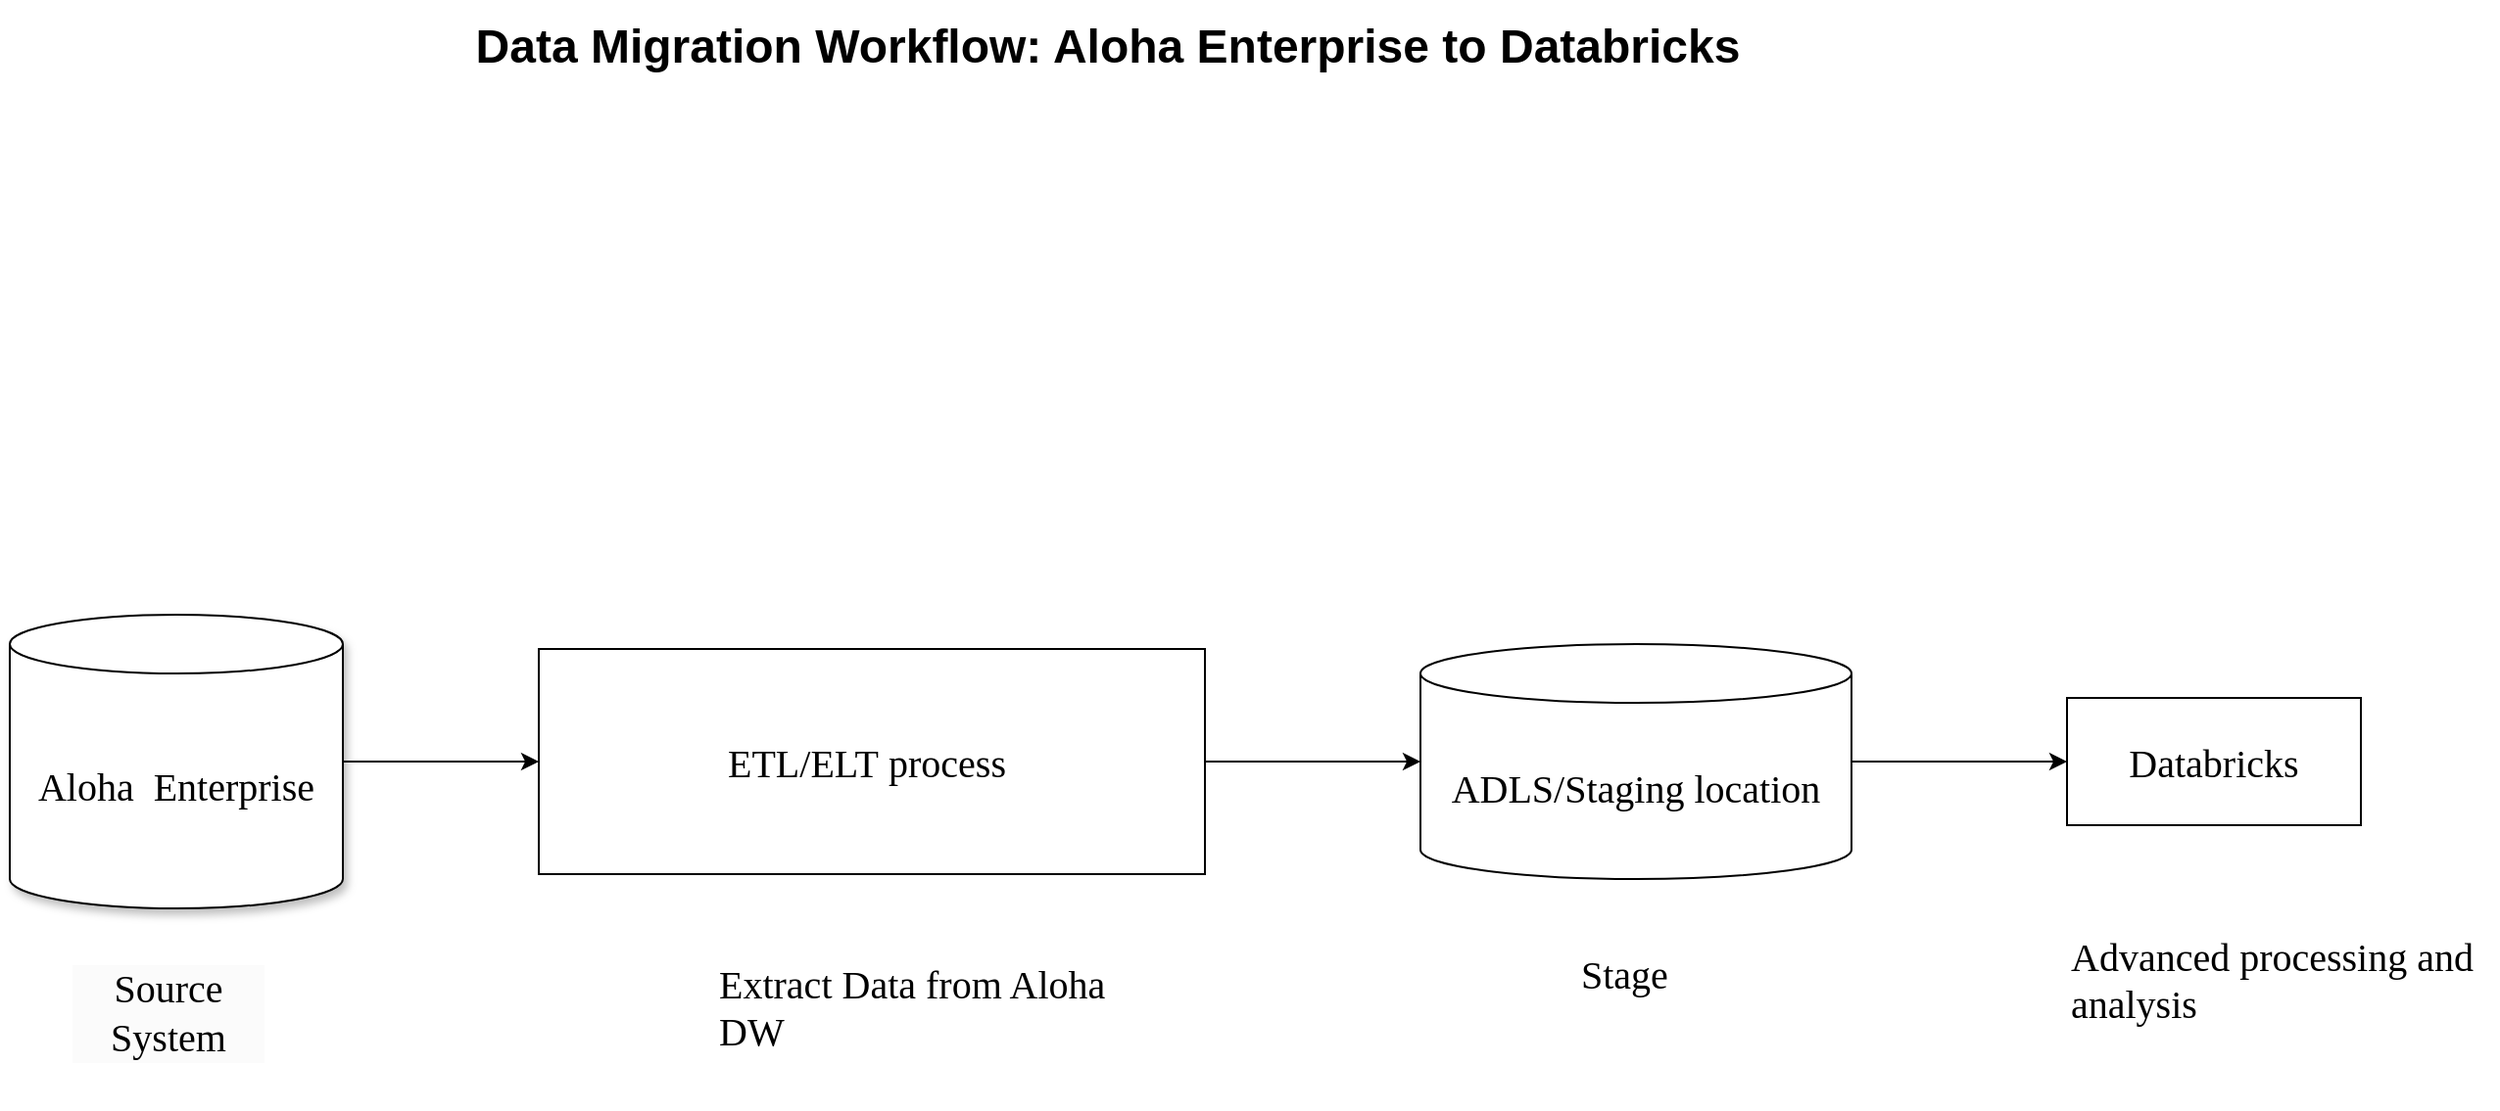 <mxfile version="24.8.6">
  <diagram name="Page-1" id="bd83a815-5ea8-2e97-e5ec-87c9f400f2fa">
    <mxGraphModel dx="1615" dy="1005" grid="1" gridSize="10" guides="1" tooltips="1" connect="1" arrows="1" fold="1" page="1" pageScale="1.5" pageWidth="1169" pageHeight="827" background="none" math="0" shadow="0">
      <root>
        <mxCell id="0" style=";html=1;" />
        <mxCell id="1" style=";html=1;" parent="0" />
        <mxCell id="1516e18e63f93b96-3" value="Data Migration Workflow: Aloha Enterprise to Databricks" style="text;strokeColor=none;fillColor=none;html=1;fontSize=24;fontStyle=1;verticalAlign=middle;align=center;rounded=1;shadow=1;sketch=1;curveFitting=1;jiggle=2;" parent="1" vertex="1">
          <mxGeometry x="300" y="70" width="780" height="40" as="geometry" />
        </mxCell>
        <mxCell id="jeh_nIhjsLaDO_0bEj_C-95" value="&lt;h4&gt;&lt;span style=&quot;font-weight: normal;&quot; data-teams=&quot;true&quot;&gt;&lt;font face=&quot;Verdana&quot;&gt;Aloha&amp;nbsp; Enterprise&lt;/font&gt;&lt;/span&gt;&lt;/h4&gt;" style="shape=cylinder3;whiteSpace=wrap;html=1;boundedLbl=1;backgroundOutline=1;size=15;hachureGap=4;fontFamily=Architects Daughter;fontSource=https%3A%2F%2Ffonts.googleapis.com%2Fcss%3Ffamily%3DArchitects%2BDaughter;fontSize=20;shadow=1;" vertex="1" parent="1">
          <mxGeometry x="130" y="380" width="170" height="150" as="geometry" />
        </mxCell>
        <mxCell id="jeh_nIhjsLaDO_0bEj_C-96" value="&lt;h4 style=&quot;forced-color-adjust: none; color: rgb(0, 0, 0); font-family: &amp;quot;Architects Daughter&amp;quot;; font-size: 20px; font-style: normal; font-variant-ligatures: normal; font-variant-caps: normal; letter-spacing: normal; orphans: 2; text-align: center; text-indent: 0px; text-transform: none; widows: 2; word-spacing: 0px; -webkit-text-stroke-width: 0px; white-space: normal; background-color: rgb(251, 251, 251); text-decoration-thickness: initial; text-decoration-style: initial; text-decoration-color: initial;&quot;&gt;&lt;span style=&quot;forced-color-adjust: none; background-color: initial; font-family: Verdana; font-weight: normal;&quot;&gt;Source System&lt;/span&gt;&lt;/h4&gt;" style="text;whiteSpace=wrap;html=1;fontFamily=Architects Daughter;fontSource=https%3A%2F%2Ffonts.googleapis.com%2Fcss%3Ffamily%3DArchitects%2BDaughter;" vertex="1" parent="1">
          <mxGeometry x="160" y="524.5" width="100" height="91" as="geometry" />
        </mxCell>
        <mxCell id="jeh_nIhjsLaDO_0bEj_C-97" value="" style="endArrow=classic;html=1;rounded=0;hachureGap=4;fontFamily=Architects Daughter;fontSource=https%3A%2F%2Ffonts.googleapis.com%2Fcss%3Ffamily%3DArchitects%2BDaughter;exitX=1;exitY=0.5;exitDx=0;exitDy=0;exitPerimeter=0;" edge="1" parent="1" source="jeh_nIhjsLaDO_0bEj_C-95" target="jeh_nIhjsLaDO_0bEj_C-98">
          <mxGeometry width="50" height="50" relative="1" as="geometry">
            <mxPoint x="700" y="380" as="sourcePoint" />
            <mxPoint x="390" y="455" as="targetPoint" />
          </mxGeometry>
        </mxCell>
        <mxCell id="jeh_nIhjsLaDO_0bEj_C-98" value="&lt;font style=&quot;font-size: 20px;&quot; face=&quot;Verdana&quot;&gt;ETL/ELT&lt;font style=&quot;font-size: 20px;&quot;&gt;&amp;nbsp;process&amp;nbsp;&lt;/font&gt;&lt;/font&gt;" style="rounded=0;whiteSpace=wrap;html=1;hachureGap=4;fontFamily=Architects Daughter;fontSource=https%3A%2F%2Ffonts.googleapis.com%2Fcss%3Ffamily%3DArchitects%2BDaughter;" vertex="1" parent="1">
          <mxGeometry x="400" y="397.5" width="340" height="115" as="geometry" />
        </mxCell>
        <mxCell id="jeh_nIhjsLaDO_0bEj_C-103" style="edgeStyle=orthogonalEdgeStyle;rounded=0;hachureGap=4;orthogonalLoop=1;jettySize=auto;html=1;exitX=1;exitY=0.5;exitDx=0;exitDy=0;exitPerimeter=0;entryX=0;entryY=0.5;entryDx=0;entryDy=0;fontFamily=Architects Daughter;fontSource=https%3A%2F%2Ffonts.googleapis.com%2Fcss%3Ffamily%3DArchitects%2BDaughter;" edge="1" parent="1" source="jeh_nIhjsLaDO_0bEj_C-99" target="jeh_nIhjsLaDO_0bEj_C-100">
          <mxGeometry relative="1" as="geometry" />
        </mxCell>
        <mxCell id="jeh_nIhjsLaDO_0bEj_C-99" value="&lt;font style=&quot;font-size: 20px;&quot; face=&quot;Verdana&quot;&gt;ADLS/Staging location&lt;/font&gt;" style="shape=cylinder3;whiteSpace=wrap;html=1;boundedLbl=1;backgroundOutline=1;size=15;hachureGap=4;fontFamily=Architects Daughter;fontSource=https%3A%2F%2Ffonts.googleapis.com%2Fcss%3Ffamily%3DArchitects%2BDaughter;" vertex="1" parent="1">
          <mxGeometry x="850" y="395" width="220" height="120" as="geometry" />
        </mxCell>
        <mxCell id="jeh_nIhjsLaDO_0bEj_C-100" value="&lt;font face=&quot;Verdana&quot; style=&quot;font-size: 20px;&quot;&gt;Databricks&lt;/font&gt;" style="rounded=0;whiteSpace=wrap;html=1;hachureGap=4;fontFamily=Architects Daughter;fontSource=https%3A%2F%2Ffonts.googleapis.com%2Fcss%3Ffamily%3DArchitects%2BDaughter;" vertex="1" parent="1">
          <mxGeometry x="1180" y="422.5" width="150" height="65" as="geometry" />
        </mxCell>
        <mxCell id="jeh_nIhjsLaDO_0bEj_C-102" style="edgeStyle=orthogonalEdgeStyle;rounded=0;hachureGap=4;orthogonalLoop=1;jettySize=auto;html=1;entryX=0;entryY=0.5;entryDx=0;entryDy=0;entryPerimeter=0;fontFamily=Architects Daughter;fontSource=https%3A%2F%2Ffonts.googleapis.com%2Fcss%3Ffamily%3DArchitects%2BDaughter;" edge="1" parent="1" source="jeh_nIhjsLaDO_0bEj_C-98" target="jeh_nIhjsLaDO_0bEj_C-99">
          <mxGeometry relative="1" as="geometry" />
        </mxCell>
        <mxCell id="jeh_nIhjsLaDO_0bEj_C-105" value="&lt;font face=&quot;Verdana&quot; style=&quot;font-size: 20px;&quot;&gt;Advanced processing and analysis&lt;/font&gt;" style="text;whiteSpace=wrap;html=1;fontFamily=Architects Daughter;fontSource=https%3A%2F%2Ffonts.googleapis.com%2Fcss%3Ffamily%3DArchitects%2BDaughter;" vertex="1" parent="1">
          <mxGeometry x="1180" y="535.5" width="220" height="80" as="geometry" />
        </mxCell>
        <mxCell id="jeh_nIhjsLaDO_0bEj_C-106" value="&lt;font style=&quot;font-size: 20px;&quot; face=&quot;Verdana&quot;&gt;Extract Data from Aloha DW&lt;/font&gt;" style="text;whiteSpace=wrap;html=1;fontFamily=Architects Daughter;fontSource=https%3A%2F%2Ffonts.googleapis.com%2Fcss%3Ffamily%3DArchitects%2BDaughter;" vertex="1" parent="1">
          <mxGeometry x="490" y="550" width="200" height="40" as="geometry" />
        </mxCell>
        <mxCell id="jeh_nIhjsLaDO_0bEj_C-107" value="&lt;font style=&quot;font-size: 20px;&quot; face=&quot;Verdana&quot;&gt;Stage&lt;/font&gt;" style="text;whiteSpace=wrap;html=1;fontFamily=Architects Daughter;fontSource=https%3A%2F%2Ffonts.googleapis.com%2Fcss%3Ffamily%3DArchitects%2BDaughter;" vertex="1" parent="1">
          <mxGeometry x="930" y="544.5" width="130" height="40" as="geometry" />
        </mxCell>
      </root>
    </mxGraphModel>
  </diagram>
</mxfile>
